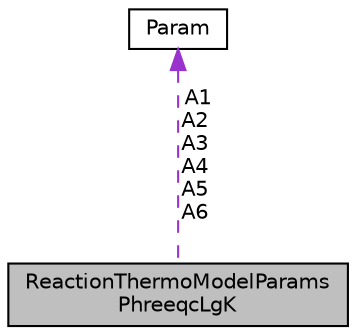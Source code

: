 digraph "ReactionThermoModelParamsPhreeqcLgK"
{
 // INTERACTIVE_SVG=YES
 // LATEX_PDF_SIZE
  bgcolor="transparent";
  edge [fontname="Helvetica",fontsize="10",labelfontname="Helvetica",labelfontsize="10"];
  node [fontname="Helvetica",fontsize="10",shape=record];
  Node1 [label="ReactionThermoModelParams\lPhreeqcLgK",height=0.2,width=0.4,color="black", fillcolor="grey75", style="filled", fontcolor="black",tooltip="The parameters in the thermodynamic model for a formation reaction based on PHREEQC's expression for ..."];
  Node2 -> Node1 [dir="back",color="darkorchid3",fontsize="10",style="dashed",label=" A1\nA2\nA3\nA4\nA5\nA6" ,fontname="Helvetica"];
  Node2 [label="Param",height=0.2,width=0.4,color="black",URL="$class_reaktoro_1_1_param.html",tooltip="A type used to represent the value of a parameter and its lower and upper bounds."];
}
